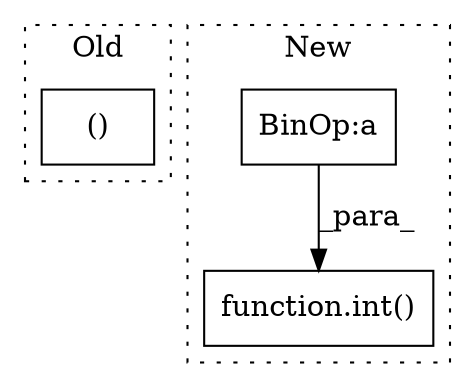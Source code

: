digraph G {
subgraph cluster0 {
1 [label="()" a="54" s="816" l="54" shape="box"];
label = "Old";
style="dotted";
}
subgraph cluster1 {
2 [label="function.int()" a="75" s="388,414" l="4,1" shape="box"];
3 [label="BinOp:a" a="82" s="410" l="2" shape="box"];
label = "New";
style="dotted";
}
3 -> 2 [label="_para_"];
}